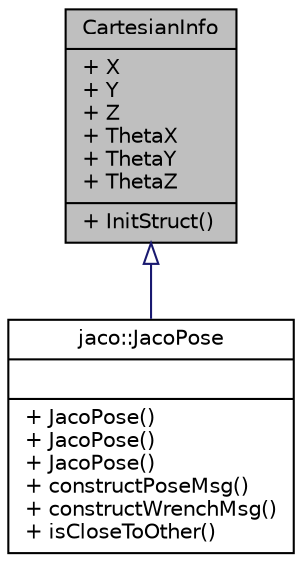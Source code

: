 digraph "CartesianInfo"
{
  edge [fontname="Helvetica",fontsize="10",labelfontname="Helvetica",labelfontsize="10"];
  node [fontname="Helvetica",fontsize="10",shape=record];
  Node1 [label="{CartesianInfo\n|+ X\l+ Y\l+ Z\l+ ThetaX\l+ ThetaY\l+ ThetaZ\l|+ InitStruct()\l}",height=0.2,width=0.4,color="black", fillcolor="grey75", style="filled", fontcolor="black"];
  Node1 -> Node2 [dir="back",color="midnightblue",fontsize="10",style="solid",arrowtail="onormal"];
  Node2 [label="{jaco::JacoPose\n||+ JacoPose()\l+ JacoPose()\l+ JacoPose()\l+ constructPoseMsg()\l+ constructWrenchMsg()\l+ isCloseToOther()\l}",height=0.2,width=0.4,color="black", fillcolor="white", style="filled",URL="$classjaco_1_1_jaco_pose.html"];
}
